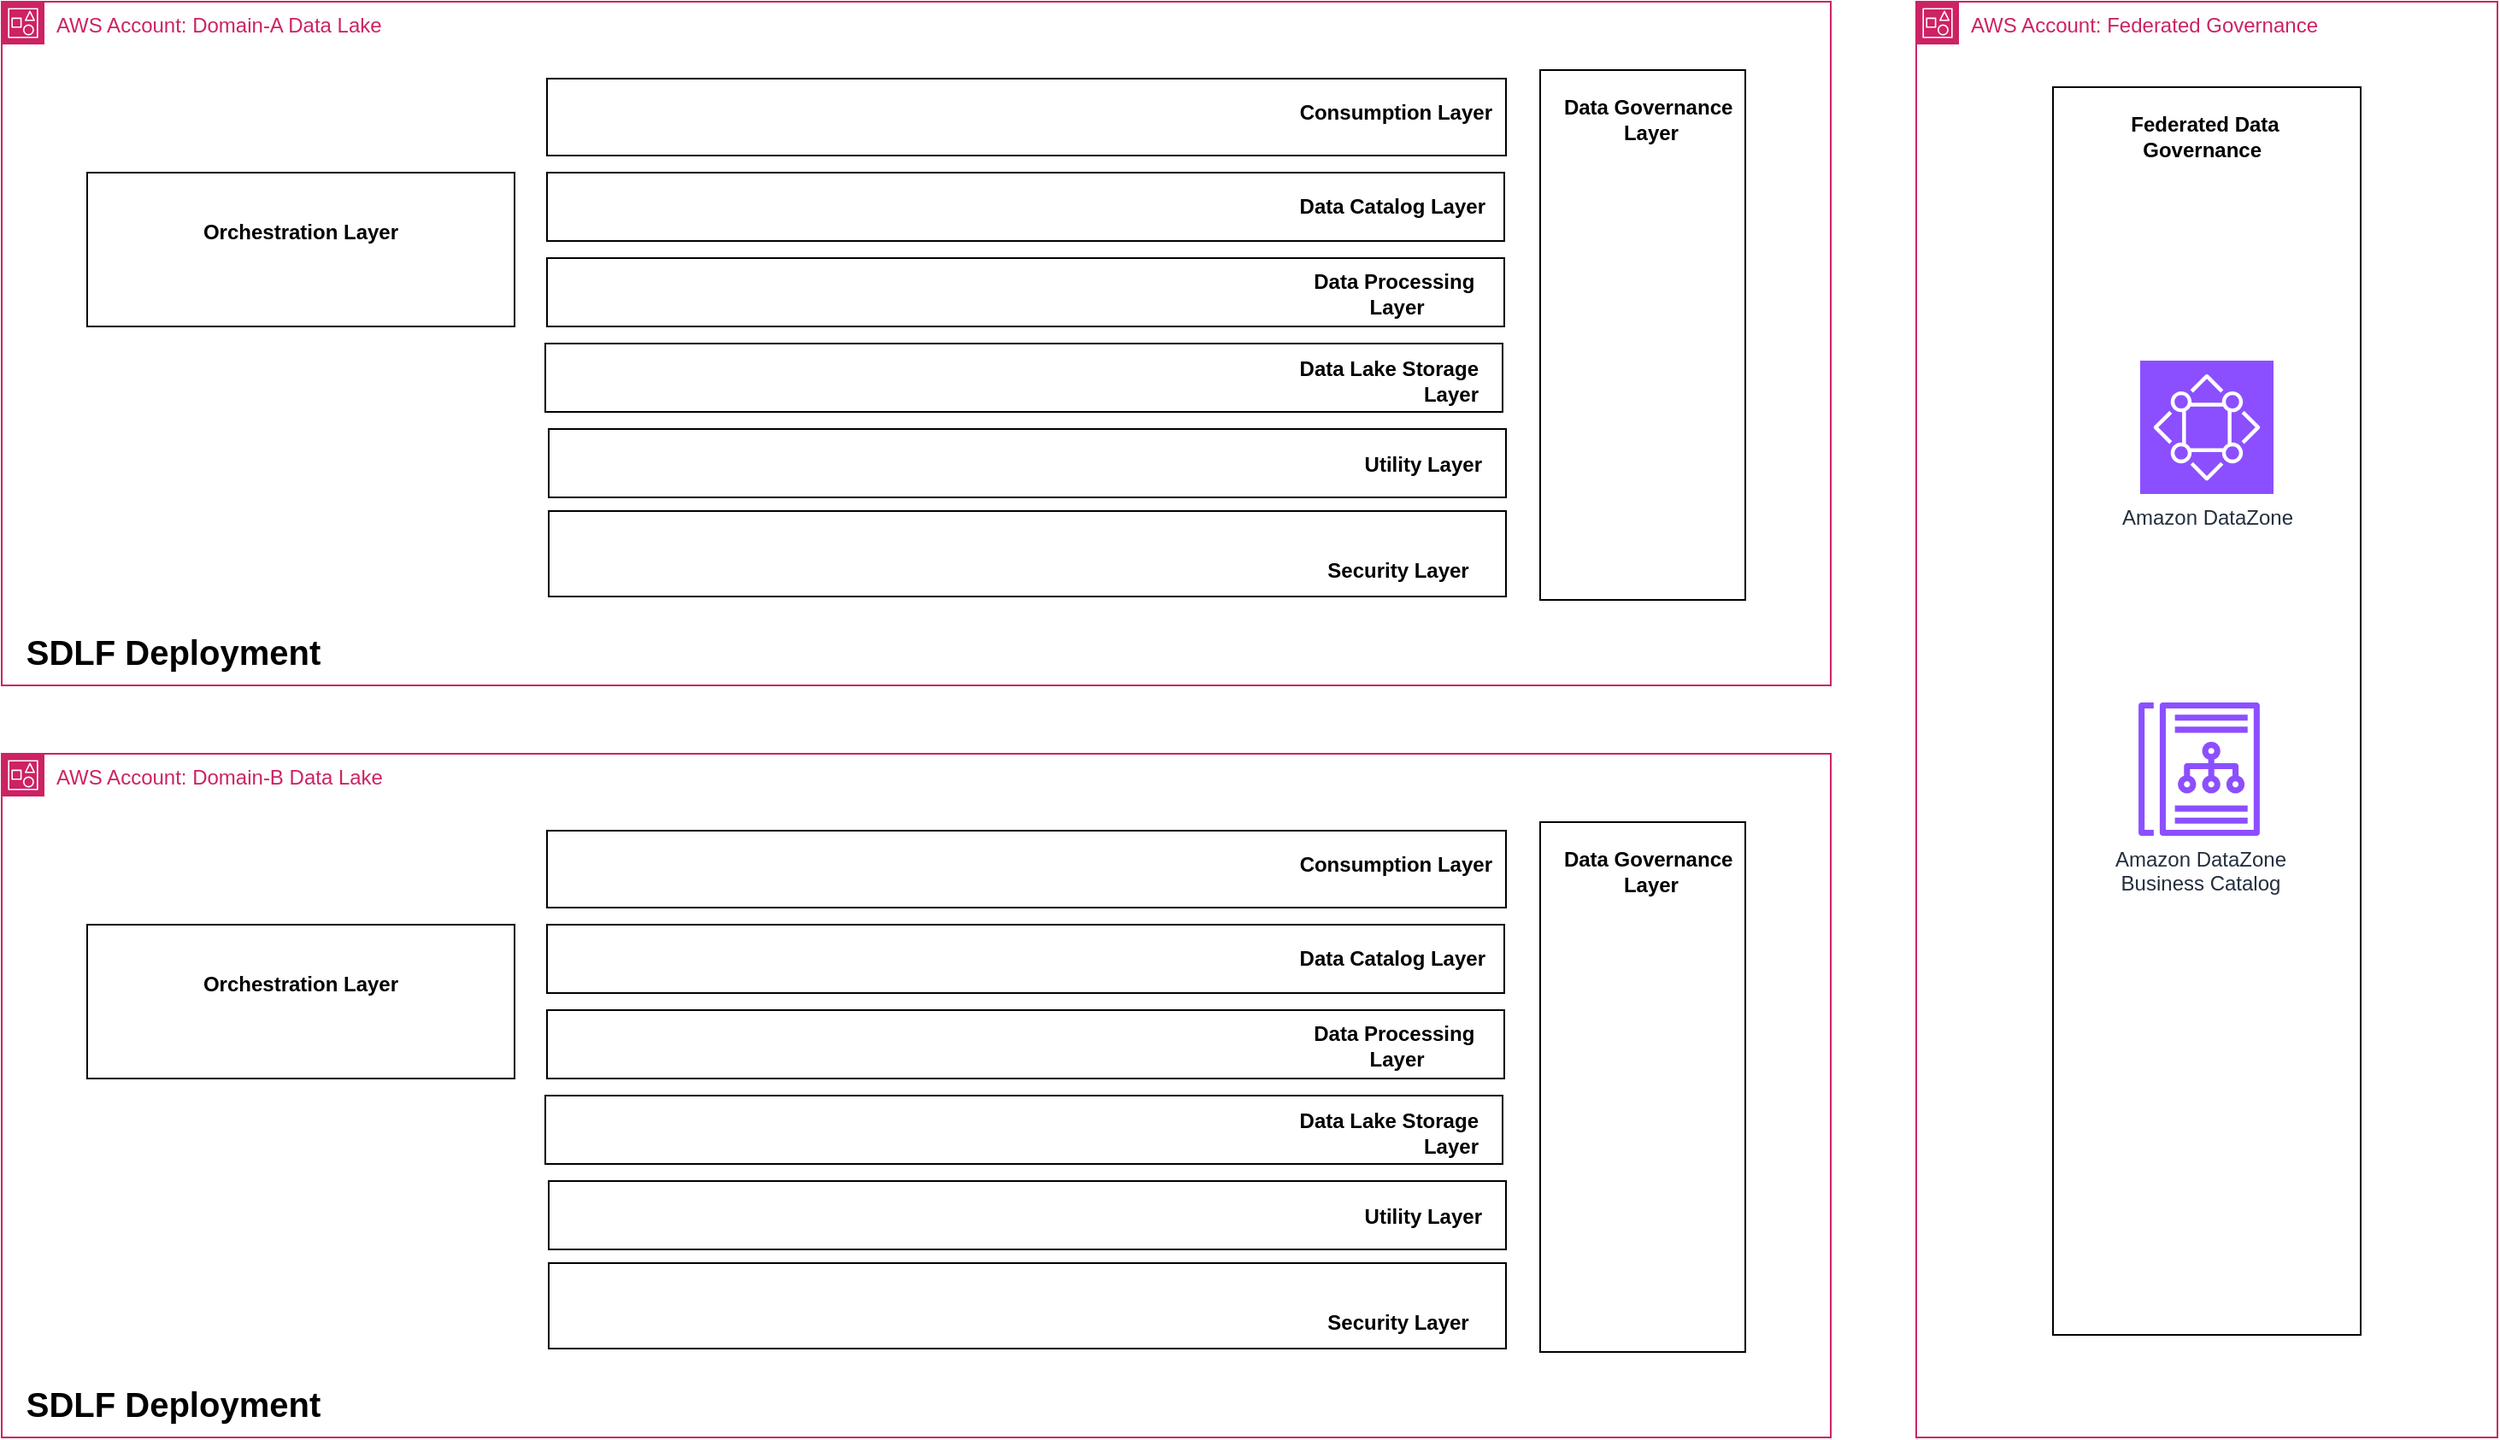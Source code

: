 <mxfile version="21.7.4" type="device" pages="2">
  <diagram id="NYqp1mlNTsguFhueN-kR" name="Architecture">
    <mxGraphModel dx="2259" dy="1987" grid="1" gridSize="10" guides="1" tooltips="1" connect="1" arrows="1" fold="1" page="1" pageScale="1" pageWidth="850" pageHeight="1100" math="0" shadow="0">
      <root>
        <mxCell id="0" />
        <mxCell id="1" parent="0" />
        <mxCell id="DTCSdnXKP_dvlhaO7enx-11" value="" style="rounded=0;whiteSpace=wrap;html=1;" parent="1" vertex="1">
          <mxGeometry x="700" y="-560" width="120" height="310" as="geometry" />
        </mxCell>
        <mxCell id="2o2Vsj7CwYwymRC7PFWn-2" value="&lt;div align=&quot;right&quot;&gt;&lt;b&gt;Data Governance&amp;nbsp;&lt;/b&gt;&lt;/div&gt;&lt;div align=&quot;center&quot;&gt;&lt;b&gt;Layer&lt;/b&gt;&lt;/div&gt;" style="text;html=1;strokeColor=none;fillColor=none;align=right;verticalAlign=middle;whiteSpace=wrap;rounded=0;" parent="1" vertex="1">
          <mxGeometry x="698" y="-541" width="120" height="20" as="geometry" />
        </mxCell>
        <mxCell id="6uM_akt3Tpvj0SvyeWcX-1" value="" style="rounded=0;whiteSpace=wrap;html=1;" parent="1" vertex="1">
          <mxGeometry x="119" y="-555" width="561" height="45" as="geometry" />
        </mxCell>
        <mxCell id="6uM_akt3Tpvj0SvyeWcX-2" value="&lt;b&gt;Consumption Layer&lt;br&gt;&lt;/b&gt;" style="text;html=1;strokeColor=none;fillColor=none;align=right;verticalAlign=middle;whiteSpace=wrap;rounded=0;" parent="1" vertex="1">
          <mxGeometry x="439" y="-545" width="235" height="20" as="geometry" />
        </mxCell>
        <mxCell id="106kdZHe_8hl8JJFx15q-2" value="AWS Account: Domain-A Data Lake" style="points=[[0,0],[0.25,0],[0.5,0],[0.75,0],[1,0],[1,0.25],[1,0.5],[1,0.75],[1,1],[0.75,1],[0.5,1],[0.25,1],[0,1],[0,0.75],[0,0.5],[0,0.25]];outlineConnect=0;gradientColor=none;html=1;whiteSpace=wrap;fontSize=12;fontStyle=0;container=1;pointerEvents=0;collapsible=0;recursiveResize=0;shape=mxgraph.aws4.group;grIcon=mxgraph.aws4.group_account;strokeColor=#CD2264;fillColor=none;verticalAlign=top;align=left;spacingLeft=30;fontColor=#CD2264;dashed=0;" vertex="1" parent="1">
          <mxGeometry x="-200" y="-600" width="1070" height="400" as="geometry" />
        </mxCell>
        <mxCell id="DTCSdnXKP_dvlhaO7enx-2" value="" style="rounded=0;whiteSpace=wrap;html=1;" parent="106kdZHe_8hl8JJFx15q-2" vertex="1">
          <mxGeometry x="319" y="100" width="560" height="40" as="geometry" />
        </mxCell>
        <mxCell id="DTCSdnXKP_dvlhaO7enx-12" value="&lt;div align=&quot;right&quot;&gt;&lt;b&gt;Data Catalog Layer&lt;/b&gt;&lt;/div&gt;" style="text;html=1;strokeColor=none;fillColor=none;align=right;verticalAlign=middle;whiteSpace=wrap;rounded=0;" parent="106kdZHe_8hl8JJFx15q-2" vertex="1">
          <mxGeometry x="728" y="110" width="142" height="20" as="geometry" />
        </mxCell>
        <mxCell id="RtC3QGiskVssD8yk2r8x-5" value="" style="rounded=0;whiteSpace=wrap;html=1;" parent="106kdZHe_8hl8JJFx15q-2" vertex="1">
          <mxGeometry x="319" y="150" width="560" height="40" as="geometry" />
        </mxCell>
        <mxCell id="iV9w8CL2n9Fb7NKI-OpV-1" value="" style="rounded=0;whiteSpace=wrap;html=1;" parent="106kdZHe_8hl8JJFx15q-2" vertex="1">
          <mxGeometry x="318" y="200" width="560" height="40" as="geometry" />
        </mxCell>
        <mxCell id="nQ7t-EPrq67xgIIIJy2z-1" value="" style="rounded=0;whiteSpace=wrap;html=1;" parent="106kdZHe_8hl8JJFx15q-2" vertex="1">
          <mxGeometry x="320" y="250" width="560" height="40" as="geometry" />
        </mxCell>
        <mxCell id="FsiT6NNR3ZakIjd2X3hu-4" value="&lt;div align=&quot;right&quot;&gt;&lt;b&gt;Utility Layer&lt;/b&gt;&lt;/div&gt;" style="text;html=1;strokeColor=none;fillColor=none;align=right;verticalAlign=middle;whiteSpace=wrap;rounded=0;" parent="106kdZHe_8hl8JJFx15q-2" vertex="1">
          <mxGeometry x="768" y="261" width="100" height="20" as="geometry" />
        </mxCell>
        <mxCell id="FsiT6NNR3ZakIjd2X3hu-5" value="&lt;div align=&quot;right&quot;&gt;&lt;b&gt;Data Lake Storage Layer&lt;/b&gt;&lt;/div&gt;" style="text;html=1;strokeColor=none;fillColor=none;align=right;verticalAlign=middle;whiteSpace=wrap;rounded=0;" parent="106kdZHe_8hl8JJFx15q-2" vertex="1">
          <mxGeometry x="724" y="212" width="142" height="20" as="geometry" />
        </mxCell>
        <mxCell id="RtC3QGiskVssD8yk2r8x-2" value="&lt;div align=&quot;right&quot;&gt;&lt;b&gt;Data Processing&amp;nbsp;&lt;/b&gt;&lt;/div&gt;&lt;div align=&quot;center&quot;&gt;&lt;b&gt;Layer&lt;/b&gt;&lt;/div&gt;" style="text;html=1;strokeColor=none;fillColor=none;align=right;verticalAlign=middle;whiteSpace=wrap;rounded=0;" parent="106kdZHe_8hl8JJFx15q-2" vertex="1">
          <mxGeometry x="747" y="161" width="120" height="20" as="geometry" />
        </mxCell>
        <mxCell id="FsiT6NNR3ZakIjd2X3hu-7" value="" style="rounded=0;whiteSpace=wrap;html=1;" parent="106kdZHe_8hl8JJFx15q-2" vertex="1">
          <mxGeometry x="320" y="298" width="560" height="50" as="geometry" />
        </mxCell>
        <mxCell id="FsiT6NNR3ZakIjd2X3hu-8" value="&lt;b&gt;Security Layer&lt;br&gt;&lt;/b&gt;" style="text;html=1;strokeColor=none;fillColor=none;align=center;verticalAlign=middle;whiteSpace=wrap;rounded=0;" parent="106kdZHe_8hl8JJFx15q-2" vertex="1">
          <mxGeometry x="767" y="318" width="100" height="30" as="geometry" />
        </mxCell>
        <mxCell id="RtC3QGiskVssD8yk2r8x-1" value="" style="rounded=0;whiteSpace=wrap;html=1;" parent="106kdZHe_8hl8JJFx15q-2" vertex="1">
          <mxGeometry x="50" y="100" width="250" height="90" as="geometry" />
        </mxCell>
        <mxCell id="RtC3QGiskVssD8yk2r8x-7" value="&lt;b&gt;Orchestration Layer&lt;br&gt;&lt;/b&gt;" style="text;html=1;strokeColor=none;fillColor=none;align=center;verticalAlign=middle;whiteSpace=wrap;rounded=0;" parent="106kdZHe_8hl8JJFx15q-2" vertex="1">
          <mxGeometry x="70" y="120" width="210" height="30" as="geometry" />
        </mxCell>
        <mxCell id="iXhcDOvlP2kmrlU6j1Am-37" value="SDLF Deployment" style="text;html=1;align=center;verticalAlign=middle;resizable=0;points=[];autosize=1;strokeColor=none;fillColor=none;fontStyle=1;fontSize=20;" vertex="1" parent="106kdZHe_8hl8JJFx15q-2">
          <mxGeometry y="360" width="200" height="40" as="geometry" />
        </mxCell>
        <mxCell id="iXhcDOvlP2kmrlU6j1Am-1" value="" style="rounded=0;whiteSpace=wrap;html=1;" vertex="1" parent="1">
          <mxGeometry x="700" y="-120" width="120" height="310" as="geometry" />
        </mxCell>
        <mxCell id="iXhcDOvlP2kmrlU6j1Am-2" value="&lt;div align=&quot;right&quot;&gt;&lt;b&gt;Data Governance&amp;nbsp;&lt;/b&gt;&lt;/div&gt;&lt;div align=&quot;center&quot;&gt;&lt;b&gt;Layer&lt;/b&gt;&lt;/div&gt;" style="text;html=1;strokeColor=none;fillColor=none;align=right;verticalAlign=middle;whiteSpace=wrap;rounded=0;" vertex="1" parent="1">
          <mxGeometry x="698" y="-101" width="120" height="20" as="geometry" />
        </mxCell>
        <mxCell id="iXhcDOvlP2kmrlU6j1Am-3" value="" style="rounded=0;whiteSpace=wrap;html=1;" vertex="1" parent="1">
          <mxGeometry x="119" y="-115" width="561" height="45" as="geometry" />
        </mxCell>
        <mxCell id="iXhcDOvlP2kmrlU6j1Am-4" value="&lt;b&gt;Consumption Layer&lt;br&gt;&lt;/b&gt;" style="text;html=1;strokeColor=none;fillColor=none;align=right;verticalAlign=middle;whiteSpace=wrap;rounded=0;" vertex="1" parent="1">
          <mxGeometry x="439" y="-105" width="235" height="20" as="geometry" />
        </mxCell>
        <mxCell id="iXhcDOvlP2kmrlU6j1Am-5" value="AWS Account: Domain-B Data Lake" style="points=[[0,0],[0.25,0],[0.5,0],[0.75,0],[1,0],[1,0.25],[1,0.5],[1,0.75],[1,1],[0.75,1],[0.5,1],[0.25,1],[0,1],[0,0.75],[0,0.5],[0,0.25]];outlineConnect=0;gradientColor=none;html=1;whiteSpace=wrap;fontSize=12;fontStyle=0;container=1;pointerEvents=0;collapsible=0;recursiveResize=0;shape=mxgraph.aws4.group;grIcon=mxgraph.aws4.group_account;strokeColor=#CD2264;fillColor=none;verticalAlign=top;align=left;spacingLeft=30;fontColor=#CD2264;dashed=0;" vertex="1" parent="1">
          <mxGeometry x="-200" y="-160" width="1070" height="400" as="geometry" />
        </mxCell>
        <mxCell id="iXhcDOvlP2kmrlU6j1Am-6" value="" style="rounded=0;whiteSpace=wrap;html=1;" vertex="1" parent="iXhcDOvlP2kmrlU6j1Am-5">
          <mxGeometry x="319" y="100" width="560" height="40" as="geometry" />
        </mxCell>
        <mxCell id="iXhcDOvlP2kmrlU6j1Am-7" value="&lt;div align=&quot;right&quot;&gt;&lt;b&gt;Data Catalog Layer&lt;/b&gt;&lt;/div&gt;" style="text;html=1;strokeColor=none;fillColor=none;align=right;verticalAlign=middle;whiteSpace=wrap;rounded=0;" vertex="1" parent="iXhcDOvlP2kmrlU6j1Am-5">
          <mxGeometry x="728" y="110" width="142" height="20" as="geometry" />
        </mxCell>
        <mxCell id="iXhcDOvlP2kmrlU6j1Am-8" value="" style="rounded=0;whiteSpace=wrap;html=1;" vertex="1" parent="iXhcDOvlP2kmrlU6j1Am-5">
          <mxGeometry x="319" y="150" width="560" height="40" as="geometry" />
        </mxCell>
        <mxCell id="iXhcDOvlP2kmrlU6j1Am-9" value="" style="rounded=0;whiteSpace=wrap;html=1;" vertex="1" parent="iXhcDOvlP2kmrlU6j1Am-5">
          <mxGeometry x="318" y="200" width="560" height="40" as="geometry" />
        </mxCell>
        <mxCell id="iXhcDOvlP2kmrlU6j1Am-10" value="" style="rounded=0;whiteSpace=wrap;html=1;" vertex="1" parent="iXhcDOvlP2kmrlU6j1Am-5">
          <mxGeometry x="320" y="250" width="560" height="40" as="geometry" />
        </mxCell>
        <mxCell id="iXhcDOvlP2kmrlU6j1Am-11" value="&lt;div align=&quot;right&quot;&gt;&lt;b&gt;Utility Layer&lt;/b&gt;&lt;/div&gt;" style="text;html=1;strokeColor=none;fillColor=none;align=right;verticalAlign=middle;whiteSpace=wrap;rounded=0;" vertex="1" parent="iXhcDOvlP2kmrlU6j1Am-5">
          <mxGeometry x="768" y="261" width="100" height="20" as="geometry" />
        </mxCell>
        <mxCell id="iXhcDOvlP2kmrlU6j1Am-12" value="&lt;div align=&quot;right&quot;&gt;&lt;b&gt;Data Lake Storage Layer&lt;/b&gt;&lt;/div&gt;" style="text;html=1;strokeColor=none;fillColor=none;align=right;verticalAlign=middle;whiteSpace=wrap;rounded=0;" vertex="1" parent="iXhcDOvlP2kmrlU6j1Am-5">
          <mxGeometry x="724" y="212" width="142" height="20" as="geometry" />
        </mxCell>
        <mxCell id="iXhcDOvlP2kmrlU6j1Am-13" value="&lt;div align=&quot;right&quot;&gt;&lt;b&gt;Data Processing&amp;nbsp;&lt;/b&gt;&lt;/div&gt;&lt;div align=&quot;center&quot;&gt;&lt;b&gt;Layer&lt;/b&gt;&lt;/div&gt;" style="text;html=1;strokeColor=none;fillColor=none;align=right;verticalAlign=middle;whiteSpace=wrap;rounded=0;" vertex="1" parent="iXhcDOvlP2kmrlU6j1Am-5">
          <mxGeometry x="747" y="161" width="120" height="20" as="geometry" />
        </mxCell>
        <mxCell id="iXhcDOvlP2kmrlU6j1Am-14" value="" style="rounded=0;whiteSpace=wrap;html=1;" vertex="1" parent="iXhcDOvlP2kmrlU6j1Am-5">
          <mxGeometry x="320" y="298" width="560" height="50" as="geometry" />
        </mxCell>
        <mxCell id="iXhcDOvlP2kmrlU6j1Am-15" value="&lt;b&gt;Security Layer&lt;br&gt;&lt;/b&gt;" style="text;html=1;strokeColor=none;fillColor=none;align=center;verticalAlign=middle;whiteSpace=wrap;rounded=0;" vertex="1" parent="iXhcDOvlP2kmrlU6j1Am-5">
          <mxGeometry x="767" y="318" width="100" height="30" as="geometry" />
        </mxCell>
        <mxCell id="iXhcDOvlP2kmrlU6j1Am-16" value="" style="rounded=0;whiteSpace=wrap;html=1;" vertex="1" parent="iXhcDOvlP2kmrlU6j1Am-5">
          <mxGeometry x="50" y="100" width="250" height="90" as="geometry" />
        </mxCell>
        <mxCell id="iXhcDOvlP2kmrlU6j1Am-17" value="&lt;b&gt;Orchestration Layer&lt;br&gt;&lt;/b&gt;" style="text;html=1;strokeColor=none;fillColor=none;align=center;verticalAlign=middle;whiteSpace=wrap;rounded=0;" vertex="1" parent="iXhcDOvlP2kmrlU6j1Am-5">
          <mxGeometry x="70" y="120" width="210" height="30" as="geometry" />
        </mxCell>
        <mxCell id="iXhcDOvlP2kmrlU6j1Am-38" value="SDLF Deployment" style="text;html=1;align=center;verticalAlign=middle;resizable=0;points=[];autosize=1;strokeColor=none;fillColor=none;fontStyle=1;fontSize=20;" vertex="1" parent="iXhcDOvlP2kmrlU6j1Am-5">
          <mxGeometry y="360" width="200" height="40" as="geometry" />
        </mxCell>
        <mxCell id="iXhcDOvlP2kmrlU6j1Am-18" value="AWS Account: Federated Governance" style="points=[[0,0],[0.25,0],[0.5,0],[0.75,0],[1,0],[1,0.25],[1,0.5],[1,0.75],[1,1],[0.75,1],[0.5,1],[0.25,1],[0,1],[0,0.75],[0,0.5],[0,0.25]];outlineConnect=0;gradientColor=none;html=1;whiteSpace=wrap;fontSize=12;fontStyle=0;container=1;pointerEvents=0;collapsible=0;recursiveResize=0;shape=mxgraph.aws4.group;grIcon=mxgraph.aws4.group_account;strokeColor=#CD2264;fillColor=none;verticalAlign=top;align=left;spacingLeft=30;fontColor=#CD2264;dashed=0;" vertex="1" parent="1">
          <mxGeometry x="920" y="-600" width="340" height="840" as="geometry" />
        </mxCell>
        <mxCell id="iXhcDOvlP2kmrlU6j1Am-32" value="" style="rounded=0;whiteSpace=wrap;html=1;" vertex="1" parent="iXhcDOvlP2kmrlU6j1Am-18">
          <mxGeometry x="80" y="50" width="180" height="730" as="geometry" />
        </mxCell>
        <mxCell id="iXhcDOvlP2kmrlU6j1Am-33" value="&lt;div&gt;&lt;b&gt;Federated Data Governance&amp;nbsp;&lt;/b&gt;&lt;/div&gt;&lt;div&gt;&lt;/div&gt;" style="text;html=1;strokeColor=none;fillColor=none;align=center;verticalAlign=middle;whiteSpace=wrap;rounded=0;" vertex="1" parent="iXhcDOvlP2kmrlU6j1Am-18">
          <mxGeometry x="109" y="69" width="120" height="20" as="geometry" />
        </mxCell>
        <mxCell id="iXhcDOvlP2kmrlU6j1Am-34" value="Amazon DataZone" style="sketch=0;points=[[0,0,0],[0.25,0,0],[0.5,0,0],[0.75,0,0],[1,0,0],[0,1,0],[0.25,1,0],[0.5,1,0],[0.75,1,0],[1,1,0],[0,0.25,0],[0,0.5,0],[0,0.75,0],[1,0.25,0],[1,0.5,0],[1,0.75,0]];outlineConnect=0;fontColor=#232F3E;fillColor=#8C4FFF;strokeColor=#ffffff;dashed=0;verticalLabelPosition=bottom;verticalAlign=top;align=center;html=1;fontSize=12;fontStyle=0;aspect=fixed;shape=mxgraph.aws4.resourceIcon;resIcon=mxgraph.aws4.datazone;" vertex="1" parent="iXhcDOvlP2kmrlU6j1Am-18">
          <mxGeometry x="131" y="210" width="78" height="78" as="geometry" />
        </mxCell>
        <mxCell id="iXhcDOvlP2kmrlU6j1Am-35" value="Amazon DataZone&lt;br&gt;Business Catalog" style="sketch=0;outlineConnect=0;fontColor=#232F3E;gradientColor=none;fillColor=#8C4FFF;strokeColor=none;dashed=0;verticalLabelPosition=bottom;verticalAlign=top;align=center;html=1;fontSize=12;fontStyle=0;aspect=fixed;pointerEvents=1;shape=mxgraph.aws4.datazone_business_data_catalog;" vertex="1" parent="iXhcDOvlP2kmrlU6j1Am-18">
          <mxGeometry x="130" y="410" width="71" height="78" as="geometry" />
        </mxCell>
      </root>
    </mxGraphModel>
  </diagram>
  <diagram name="Copy of Architecture" id="_Om82ElseeU4r6jJUxgQ">
    <mxGraphModel dx="1907" dy="1765" grid="1" gridSize="10" guides="1" tooltips="1" connect="1" arrows="1" fold="1" page="1" pageScale="1" pageWidth="850" pageHeight="1100" math="0" shadow="0">
      <root>
        <mxCell id="bR5a_vynmV3dKwn0sRz3-0" />
        <mxCell id="bR5a_vynmV3dKwn0sRz3-1" parent="bR5a_vynmV3dKwn0sRz3-0" />
        <mxCell id="bR5a_vynmV3dKwn0sRz3-2" value="" style="rounded=0;whiteSpace=wrap;html=1;" vertex="1" parent="bR5a_vynmV3dKwn0sRz3-1">
          <mxGeometry x="120" y="-90" width="560" height="150" as="geometry" />
        </mxCell>
        <mxCell id="bR5a_vynmV3dKwn0sRz3-3" value="" style="rounded=0;whiteSpace=wrap;html=1;" vertex="1" parent="bR5a_vynmV3dKwn0sRz3-1">
          <mxGeometry x="700" y="-560" width="120" height="800" as="geometry" />
        </mxCell>
        <mxCell id="bR5a_vynmV3dKwn0sRz3-4" value="" style="rounded=0;whiteSpace=wrap;html=1;" vertex="1" parent="bR5a_vynmV3dKwn0sRz3-1">
          <mxGeometry x="120" y="70" width="560" height="160" as="geometry" />
        </mxCell>
        <mxCell id="bR5a_vynmV3dKwn0sRz3-5" value="Amazon S3 Bucket&lt;br&gt;Raw" style="sketch=0;points=[[0,0,0],[0.25,0,0],[0.5,0,0],[0.75,0,0],[1,0,0],[0,1,0],[0.25,1,0],[0.5,1,0],[0.75,1,0],[1,1,0],[0,0.25,0],[0,0.5,0],[0,0.75,0],[1,0.25,0],[1,0.5,0],[1,0.75,0]];outlineConnect=0;fontColor=#232F3E;fillColor=#7AA116;strokeColor=#ffffff;dashed=0;verticalLabelPosition=bottom;verticalAlign=top;align=center;html=1;fontSize=12;fontStyle=0;aspect=fixed;shape=mxgraph.aws4.resourceIcon;resIcon=mxgraph.aws4.s3;" vertex="1" parent="bR5a_vynmV3dKwn0sRz3-1">
          <mxGeometry x="160" y="111" width="78" height="78" as="geometry" />
        </mxCell>
        <mxCell id="bR5a_vynmV3dKwn0sRz3-6" value="Amazon S3 Bucket&lt;br&gt;Stage" style="sketch=0;points=[[0,0,0],[0.25,0,0],[0.5,0,0],[0.75,0,0],[1,0,0],[0,1,0],[0.25,1,0],[0.5,1,0],[0.75,1,0],[1,1,0],[0,0.25,0],[0,0.5,0],[0,0.75,0],[1,0.25,0],[1,0.5,0],[1,0.75,0]];outlineConnect=0;fontColor=#232F3E;fillColor=#7AA116;strokeColor=#ffffff;dashed=0;verticalLabelPosition=bottom;verticalAlign=top;align=center;html=1;fontSize=12;fontStyle=0;aspect=fixed;shape=mxgraph.aws4.resourceIcon;resIcon=mxgraph.aws4.s3;" vertex="1" parent="bR5a_vynmV3dKwn0sRz3-1">
          <mxGeometry x="361" y="111" width="78" height="78" as="geometry" />
        </mxCell>
        <mxCell id="bR5a_vynmV3dKwn0sRz3-7" value="Amazon S3 Bucket&lt;br&gt;Analytics" style="sketch=0;points=[[0,0,0],[0.25,0,0],[0.5,0,0],[0.75,0,0],[1,0,0],[0,1,0],[0.25,1,0],[0.5,1,0],[0.75,1,0],[1,1,0],[0,0.25,0],[0,0.5,0],[0,0.75,0],[1,0.25,0],[1,0.5,0],[1,0.75,0]];outlineConnect=0;fontColor=#232F3E;fillColor=#7AA116;strokeColor=#ffffff;dashed=0;verticalLabelPosition=bottom;verticalAlign=top;align=center;html=1;fontSize=12;fontStyle=0;aspect=fixed;shape=mxgraph.aws4.resourceIcon;resIcon=mxgraph.aws4.s3;" vertex="1" parent="bR5a_vynmV3dKwn0sRz3-1">
          <mxGeometry x="560" y="111" width="78" height="78" as="geometry" />
        </mxCell>
        <mxCell id="bR5a_vynmV3dKwn0sRz3-8" value="" style="rounded=0;whiteSpace=wrap;html=1;" vertex="1" parent="bR5a_vynmV3dKwn0sRz3-1">
          <mxGeometry x="120" y="240" width="560" height="160" as="geometry" />
        </mxCell>
        <mxCell id="bR5a_vynmV3dKwn0sRz3-9" value="Amazon S3 Bucket&lt;br&gt;Access Logs" style="sketch=0;points=[[0,0,0],[0.25,0,0],[0.5,0,0],[0.75,0,0],[1,0,0],[0,1,0],[0.25,1,0],[0.5,1,0],[0.75,1,0],[1,1,0],[0,0.25,0],[0,0.5,0],[0,0.75,0],[1,0.25,0],[1,0.5,0],[1,0.75,0]];outlineConnect=0;fontColor=#232F3E;fillColor=#7AA116;strokeColor=#ffffff;dashed=0;verticalLabelPosition=bottom;verticalAlign=top;align=center;html=1;fontSize=12;fontStyle=0;aspect=fixed;shape=mxgraph.aws4.resourceIcon;resIcon=mxgraph.aws4.s3;" vertex="1" parent="bR5a_vynmV3dKwn0sRz3-1">
          <mxGeometry x="160" y="283" width="78" height="78" as="geometry" />
        </mxCell>
        <mxCell id="bR5a_vynmV3dKwn0sRz3-10" value="Amazon S3 Bucket&lt;br&gt;Artifacts" style="sketch=0;points=[[0,0,0],[0.25,0,0],[0.5,0,0],[0.75,0,0],[1,0,0],[0,1,0],[0.25,1,0],[0.5,1,0],[0.75,1,0],[1,1,0],[0,0.25,0],[0,0.5,0],[0,0.75,0],[1,0.25,0],[1,0.5,0],[1,0.75,0]];outlineConnect=0;fontColor=#232F3E;fillColor=#7AA116;strokeColor=#ffffff;dashed=0;verticalLabelPosition=bottom;verticalAlign=top;align=center;html=1;fontSize=12;fontStyle=0;aspect=fixed;shape=mxgraph.aws4.resourceIcon;resIcon=mxgraph.aws4.s3;" vertex="1" parent="bR5a_vynmV3dKwn0sRz3-1">
          <mxGeometry x="361" y="279" width="78" height="78" as="geometry" />
        </mxCell>
        <mxCell id="bR5a_vynmV3dKwn0sRz3-11" value="Amazon S3 Bucket&lt;br&gt;Athena" style="sketch=0;points=[[0,0,0],[0.25,0,0],[0.5,0,0],[0.75,0,0],[1,0,0],[0,1,0],[0.25,1,0],[0.5,1,0],[0.75,1,0],[1,1,0],[0,0.25,0],[0,0.5,0],[0,0.75,0],[1,0.25,0],[1,0.5,0],[1,0.75,0]];outlineConnect=0;fontColor=#232F3E;fillColor=#7AA116;strokeColor=#ffffff;dashed=0;verticalLabelPosition=bottom;verticalAlign=top;align=center;html=1;fontSize=12;fontStyle=0;aspect=fixed;shape=mxgraph.aws4.resourceIcon;resIcon=mxgraph.aws4.s3;" vertex="1" parent="bR5a_vynmV3dKwn0sRz3-1">
          <mxGeometry x="560" y="279" width="78" height="78" as="geometry" />
        </mxCell>
        <mxCell id="bR5a_vynmV3dKwn0sRz3-12" value="&lt;div align=&quot;right&quot;&gt;&lt;b&gt;Utility Layer&lt;/b&gt;&lt;/div&gt;" style="text;html=1;strokeColor=none;fillColor=none;align=right;verticalAlign=middle;whiteSpace=wrap;rounded=0;" vertex="1" parent="bR5a_vynmV3dKwn0sRz3-1">
          <mxGeometry x="568" y="251" width="100" height="20" as="geometry" />
        </mxCell>
        <mxCell id="bR5a_vynmV3dKwn0sRz3-13" value="&lt;div align=&quot;right&quot;&gt;&lt;b&gt;Data Lake Storage Layer&lt;/b&gt;&lt;/div&gt;" style="text;html=1;strokeColor=none;fillColor=none;align=right;verticalAlign=middle;whiteSpace=wrap;rounded=0;" vertex="1" parent="bR5a_vynmV3dKwn0sRz3-1">
          <mxGeometry x="526" y="82" width="142" height="20" as="geometry" />
        </mxCell>
        <mxCell id="bR5a_vynmV3dKwn0sRz3-14" value="" style="rounded=0;whiteSpace=wrap;html=1;" vertex="1" parent="bR5a_vynmV3dKwn0sRz3-1">
          <mxGeometry x="120" y="410" width="560" height="150" as="geometry" />
        </mxCell>
        <mxCell id="bR5a_vynmV3dKwn0sRz3-15" value="&lt;b&gt;Security Layer&lt;br&gt;&lt;/b&gt;" style="text;html=1;strokeColor=none;fillColor=none;align=center;verticalAlign=middle;whiteSpace=wrap;rounded=0;" vertex="1" parent="bR5a_vynmV3dKwn0sRz3-1">
          <mxGeometry x="568" y="418" width="100" height="30" as="geometry" />
        </mxCell>
        <mxCell id="bR5a_vynmV3dKwn0sRz3-16" value="AWS KMS Key" style="sketch=0;points=[[0,0,0],[0.25,0,0],[0.5,0,0],[0.75,0,0],[1,0,0],[0,1,0],[0.25,1,0],[0.5,1,0],[0.75,1,0],[1,1,0],[0,0.25,0],[0,0.5,0],[0,0.75,0],[1,0.25,0],[1,0.5,0],[1,0.75,0]];outlineConnect=0;fontColor=#232F3E;fillColor=#DD344C;strokeColor=#ffffff;dashed=0;verticalLabelPosition=bottom;verticalAlign=top;align=center;html=1;fontSize=12;fontStyle=0;aspect=fixed;shape=mxgraph.aws4.resourceIcon;resIcon=mxgraph.aws4.key_management_service;" vertex="1" parent="bR5a_vynmV3dKwn0sRz3-1">
          <mxGeometry x="170" y="452" width="78" height="78" as="geometry" />
        </mxCell>
        <mxCell id="bR5a_vynmV3dKwn0sRz3-17" value="AWS IAM Role" style="sketch=0;outlineConnect=0;fontColor=#232F3E;gradientColor=none;fillColor=#DD344C;strokeColor=none;dashed=0;verticalLabelPosition=bottom;verticalAlign=top;align=center;html=1;fontSize=12;fontStyle=0;aspect=fixed;pointerEvents=1;shape=mxgraph.aws4.role;" vertex="1" parent="bR5a_vynmV3dKwn0sRz3-1">
          <mxGeometry x="366" y="483" width="78" height="44" as="geometry" />
        </mxCell>
        <mxCell id="bR5a_vynmV3dKwn0sRz3-18" value="AWS IAM Permissions" style="sketch=0;outlineConnect=0;fontColor=#232F3E;gradientColor=none;fillColor=#DD344C;strokeColor=none;dashed=0;verticalLabelPosition=bottom;verticalAlign=top;align=center;html=1;fontSize=12;fontStyle=0;aspect=fixed;pointerEvents=1;shape=mxgraph.aws4.permissions;" vertex="1" parent="bR5a_vynmV3dKwn0sRz3-1">
          <mxGeometry x="573" y="452" width="62" height="78" as="geometry" />
        </mxCell>
        <mxCell id="bR5a_vynmV3dKwn0sRz3-19" value="" style="rounded=0;whiteSpace=wrap;html=1;" vertex="1" parent="bR5a_vynmV3dKwn0sRz3-1">
          <mxGeometry x="120" y="-410" width="560" height="310" as="geometry" />
        </mxCell>
        <mxCell id="bR5a_vynmV3dKwn0sRz3-20" value="AWS &lt;br&gt;Lake Formation" style="sketch=0;points=[[0,0,0],[0.25,0,0],[0.5,0,0],[0.75,0,0],[1,0,0],[0,1,0],[0.25,1,0],[0.5,1,0],[0.75,1,0],[1,1,0],[0,0.25,0],[0,0.5,0],[0,0.75,0],[1,0.25,0],[1,0.5,0],[1,0.75,0]];outlineConnect=0;fontColor=#232F3E;fillColor=#8C4FFF;strokeColor=#ffffff;dashed=0;verticalLabelPosition=bottom;verticalAlign=top;align=center;html=1;fontSize=12;fontStyle=0;aspect=fixed;shape=mxgraph.aws4.resourceIcon;resIcon=mxgraph.aws4.lake_formation;" vertex="1" parent="bR5a_vynmV3dKwn0sRz3-1">
          <mxGeometry x="721" y="-250" width="78" height="78" as="geometry" />
        </mxCell>
        <mxCell id="bR5a_vynmV3dKwn0sRz3-21" value="" style="rounded=0;whiteSpace=wrap;html=1;" vertex="1" parent="bR5a_vynmV3dKwn0sRz3-1">
          <mxGeometry x="390" y="-371" width="130" height="254" as="geometry" />
        </mxCell>
        <mxCell id="bR5a_vynmV3dKwn0sRz3-22" value="AWS Glue &lt;br&gt;Crawler" style="sketch=0;outlineConnect=0;fontColor=#232F3E;gradientColor=none;fillColor=#8C4FFF;strokeColor=none;dashed=0;verticalLabelPosition=bottom;verticalAlign=top;align=center;html=1;fontSize=12;fontStyle=0;aspect=fixed;pointerEvents=1;shape=mxgraph.aws4.glue_crawlers;" vertex="1" parent="bR5a_vynmV3dKwn0sRz3-1">
          <mxGeometry x="418" y="-232" width="78" height="78" as="geometry" />
        </mxCell>
        <mxCell id="bR5a_vynmV3dKwn0sRz3-23" value="AWS Glue &lt;br&gt;Catalog" style="sketch=0;outlineConnect=0;fontColor=#232F3E;gradientColor=none;fillColor=#8C4FFF;strokeColor=none;dashed=0;verticalLabelPosition=bottom;verticalAlign=top;align=center;html=1;fontSize=12;fontStyle=0;aspect=fixed;pointerEvents=1;shape=mxgraph.aws4.glue_data_catalog;" vertex="1" parent="bR5a_vynmV3dKwn0sRz3-1">
          <mxGeometry x="125" y="-400" width="72" height="78" as="geometry" />
        </mxCell>
        <mxCell id="bR5a_vynmV3dKwn0sRz3-24" value="&lt;div align=&quot;right&quot;&gt;&lt;b&gt;Data Catalog Layer&lt;/b&gt;&lt;/div&gt;" style="text;html=1;strokeColor=none;fillColor=none;align=right;verticalAlign=middle;whiteSpace=wrap;rounded=0;" vertex="1" parent="bR5a_vynmV3dKwn0sRz3-1">
          <mxGeometry x="529" y="-400" width="142" height="20" as="geometry" />
        </mxCell>
        <mxCell id="bR5a_vynmV3dKwn0sRz3-25" value="AWS Glue &lt;br&gt;Database - Stage" style="sketch=0;points=[[0,0,0],[0.25,0,0],[0.5,0,0],[0.75,0,0],[1,0,0],[0,1,0],[0.25,1,0],[0.5,1,0],[0.75,1,0],[1,1,0],[0,0.25,0],[0,0.5,0],[0,0.75,0],[1,0.25,0],[1,0.5,0],[1,0.75,0]];outlineConnect=0;fontColor=#232F3E;fillColor=#8C4FFF;strokeColor=#ffffff;dashed=0;verticalLabelPosition=bottom;verticalAlign=top;align=center;html=1;fontSize=12;fontStyle=0;aspect=fixed;shape=mxgraph.aws4.resourceIcon;resIcon=mxgraph.aws4.glue;" vertex="1" parent="bR5a_vynmV3dKwn0sRz3-1">
          <mxGeometry x="417" y="-351" width="78" height="78" as="geometry" />
        </mxCell>
        <mxCell id="bR5a_vynmV3dKwn0sRz3-26" value="&lt;div align=&quot;right&quot;&gt;&lt;b&gt;Data Governance&amp;nbsp;&lt;/b&gt;&lt;/div&gt;&lt;div align=&quot;center&quot;&gt;&lt;b&gt;Layer&lt;/b&gt;&lt;/div&gt;" style="text;html=1;strokeColor=none;fillColor=none;align=right;verticalAlign=middle;whiteSpace=wrap;rounded=0;" vertex="1" parent="bR5a_vynmV3dKwn0sRz3-1">
          <mxGeometry x="698" y="-541" width="120" height="20" as="geometry" />
        </mxCell>
        <mxCell id="bR5a_vynmV3dKwn0sRz3-27" value="" style="rounded=0;whiteSpace=wrap;html=1;" vertex="1" parent="bR5a_vynmV3dKwn0sRz3-1">
          <mxGeometry x="-150" y="-410" width="250" height="480" as="geometry" />
        </mxCell>
        <mxCell id="bR5a_vynmV3dKwn0sRz3-28" value="&lt;div align=&quot;right&quot;&gt;&lt;b&gt;Data Processing&amp;nbsp;&lt;/b&gt;&lt;/div&gt;&lt;div align=&quot;center&quot;&gt;&lt;b&gt;Layer&lt;/b&gt;&lt;/div&gt;" style="text;html=1;strokeColor=none;fillColor=none;align=right;verticalAlign=middle;whiteSpace=wrap;rounded=0;" vertex="1" parent="bR5a_vynmV3dKwn0sRz3-1">
          <mxGeometry x="548" y="-79" width="120" height="20" as="geometry" />
        </mxCell>
        <mxCell id="bR5a_vynmV3dKwn0sRz3-29" value="AWS Lambda&lt;br&gt;Light Transformation" style="sketch=0;points=[[0,0,0],[0.25,0,0],[0.5,0,0],[0.75,0,0],[1,0,0],[0,1,0],[0.25,1,0],[0.5,1,0],[0.75,1,0],[1,1,0],[0,0.25,0],[0,0.5,0],[0,0.75,0],[1,0.25,0],[1,0.5,0],[1,0.75,0]];outlineConnect=0;fontColor=#232F3E;gradientColor=#F78E04;gradientDirection=north;fillColor=#D05C17;strokeColor=#ffffff;dashed=0;verticalLabelPosition=bottom;verticalAlign=top;align=center;html=1;fontSize=12;fontStyle=0;aspect=fixed;shape=mxgraph.aws4.resourceIcon;resIcon=mxgraph.aws4.lambda;" vertex="1" parent="bR5a_vynmV3dKwn0sRz3-1">
          <mxGeometry x="170" y="-64" width="78" height="78" as="geometry" />
        </mxCell>
        <mxCell id="bR5a_vynmV3dKwn0sRz3-30" value="AWS Glue ETL&lt;br&gt;Heavy Transformation" style="sketch=0;points=[[0,0,0],[0.25,0,0],[0.5,0,0],[0.75,0,0],[1,0,0],[0,1,0],[0.25,1,0],[0.5,1,0],[0.75,1,0],[1,1,0],[0,0.25,0],[0,0.5,0],[0,0.75,0],[1,0.25,0],[1,0.5,0],[1,0.75,0]];outlineConnect=0;fontColor=#232F3E;gradientColor=#945DF2;gradientDirection=north;fillColor=#5A30B5;strokeColor=#ffffff;dashed=0;verticalLabelPosition=bottom;verticalAlign=top;align=center;html=1;fontSize=12;fontStyle=0;aspect=fixed;shape=mxgraph.aws4.resourceIcon;resIcon=mxgraph.aws4.glue;" vertex="1" parent="bR5a_vynmV3dKwn0sRz3-1">
          <mxGeometry x="368" y="-70" width="78" height="78" as="geometry" />
        </mxCell>
        <mxCell id="bR5a_vynmV3dKwn0sRz3-31" value="&lt;b&gt;Orchestration Layer&lt;br&gt;&lt;/b&gt;" style="text;html=1;strokeColor=none;fillColor=none;align=center;verticalAlign=middle;whiteSpace=wrap;rounded=0;" vertex="1" parent="bR5a_vynmV3dKwn0sRz3-1">
          <mxGeometry x="-130" y="-390" width="210" height="30" as="geometry" />
        </mxCell>
        <mxCell id="bR5a_vynmV3dKwn0sRz3-32" value="Amazon EventBrigde" style="sketch=0;points=[[0,0,0],[0.25,0,0],[0.5,0,0],[0.75,0,0],[1,0,0],[0,1,0],[0.25,1,0],[0.5,1,0],[0.75,1,0],[1,1,0],[0,0.25,0],[0,0.5,0],[0,0.75,0],[1,0.25,0],[1,0.5,0],[1,0.75,0]];outlineConnect=0;fontColor=#232F3E;gradientColor=#FF4F8B;gradientDirection=north;fillColor=#BC1356;strokeColor=#ffffff;dashed=0;verticalLabelPosition=bottom;verticalAlign=top;align=center;html=1;fontSize=12;fontStyle=0;aspect=fixed;shape=mxgraph.aws4.resourceIcon;resIcon=mxgraph.aws4.eventbridge;" vertex="1" parent="bR5a_vynmV3dKwn0sRz3-1">
          <mxGeometry x="-120" y="-124" width="78" height="78" as="geometry" />
        </mxCell>
        <mxCell id="bR5a_vynmV3dKwn0sRz3-33" value="" style="rounded=0;whiteSpace=wrap;html=1;" vertex="1" parent="bR5a_vynmV3dKwn0sRz3-1">
          <mxGeometry x="119" y="-555" width="561" height="134" as="geometry" />
        </mxCell>
        <mxCell id="bR5a_vynmV3dKwn0sRz3-34" value="&lt;b&gt;Consumption Layer&lt;br&gt;&lt;/b&gt;" style="text;html=1;strokeColor=none;fillColor=none;align=right;verticalAlign=middle;whiteSpace=wrap;rounded=0;" vertex="1" parent="bR5a_vynmV3dKwn0sRz3-1">
          <mxGeometry x="439" y="-545" width="235" height="20" as="geometry" />
        </mxCell>
        <mxCell id="bR5a_vynmV3dKwn0sRz3-35" value="Amazon Athena" style="sketch=0;points=[[0,0,0],[0.25,0,0],[0.5,0,0],[0.75,0,0],[1,0,0],[0,1,0],[0.25,1,0],[0.5,1,0],[0.75,1,0],[1,1,0],[0,0.25,0],[0,0.5,0],[0,0.75,0],[1,0.25,0],[1,0.5,0],[1,0.75,0]];outlineConnect=0;fontColor=#232F3E;fillColor=#8C4FFF;strokeColor=#ffffff;dashed=0;verticalLabelPosition=bottom;verticalAlign=top;align=center;html=1;fontSize=12;fontStyle=0;aspect=fixed;shape=mxgraph.aws4.resourceIcon;resIcon=mxgraph.aws4.athena;" vertex="1" parent="bR5a_vynmV3dKwn0sRz3-1">
          <mxGeometry x="361" y="-525" width="78" height="78" as="geometry" />
        </mxCell>
        <mxCell id="bR5a_vynmV3dKwn0sRz3-36" value="Amazon SQS" style="sketch=0;points=[[0,0,0],[0.25,0,0],[0.5,0,0],[0.75,0,0],[1,0,0],[0,1,0],[0.25,1,0],[0.5,1,0],[0.75,1,0],[1,1,0],[0,0.25,0],[0,0.5,0],[0,0.75,0],[1,0.25,0],[1,0.5,0],[1,0.75,0]];outlineConnect=0;fontColor=#232F3E;fillColor=#E7157B;strokeColor=#ffffff;dashed=0;verticalLabelPosition=bottom;verticalAlign=top;align=center;html=1;fontSize=12;fontStyle=0;aspect=fixed;shape=mxgraph.aws4.resourceIcon;resIcon=mxgraph.aws4.sqs;" vertex="1" parent="bR5a_vynmV3dKwn0sRz3-1">
          <mxGeometry x="-5" y="-124" width="78" height="78" as="geometry" />
        </mxCell>
        <mxCell id="bR5a_vynmV3dKwn0sRz3-37" value="Amazon DynamoDB" style="sketch=0;points=[[0,0,0],[0.25,0,0],[0.5,0,0],[0.75,0,0],[1,0,0],[0,1,0],[0.25,1,0],[0.5,1,0],[0.75,1,0],[1,1,0],[0,0.25,0],[0,0.5,0],[0,0.75,0],[1,0.25,0],[1,0.5,0],[1,0.75,0]];outlineConnect=0;fontColor=#232F3E;fillColor=#C925D1;strokeColor=#ffffff;dashed=0;verticalLabelPosition=bottom;verticalAlign=top;align=center;html=1;fontSize=12;fontStyle=0;aspect=fixed;shape=mxgraph.aws4.resourceIcon;resIcon=mxgraph.aws4.dynamodb;" vertex="1" parent="bR5a_vynmV3dKwn0sRz3-1">
          <mxGeometry x="-4" y="-272" width="78" height="78" as="geometry" />
        </mxCell>
        <mxCell id="bR5a_vynmV3dKwn0sRz3-38" value="AWS Step Functions" style="sketch=0;points=[[0,0,0],[0.25,0,0],[0.5,0,0],[0.75,0,0],[1,0,0],[0,1,0],[0.25,1,0],[0.5,1,0],[0.75,1,0],[1,1,0],[0,0.25,0],[0,0.5,0],[0,0.75,0],[1,0.25,0],[1,0.5,0],[1,0.75,0]];outlineConnect=0;fontColor=#232F3E;fillColor=#E7157B;strokeColor=#ffffff;dashed=0;verticalLabelPosition=bottom;verticalAlign=top;align=center;html=1;fontSize=12;fontStyle=0;aspect=fixed;shape=mxgraph.aws4.resourceIcon;resIcon=mxgraph.aws4.step_functions;" vertex="1" parent="bR5a_vynmV3dKwn0sRz3-1">
          <mxGeometry x="-120" y="-272" width="78" height="78" as="geometry" />
        </mxCell>
        <mxCell id="bR5a_vynmV3dKwn0sRz3-39" value="" style="rounded=0;whiteSpace=wrap;html=1;" vertex="1" parent="bR5a_vynmV3dKwn0sRz3-1">
          <mxGeometry x="540" y="-371" width="120" height="254" as="geometry" />
        </mxCell>
        <mxCell id="bR5a_vynmV3dKwn0sRz3-40" value="AWS Glue &lt;br&gt;Crawler" style="sketch=0;outlineConnect=0;fontColor=#232F3E;gradientColor=none;fillColor=#8C4FFF;strokeColor=none;dashed=0;verticalLabelPosition=bottom;verticalAlign=top;align=center;html=1;fontSize=12;fontStyle=0;aspect=fixed;pointerEvents=1;shape=mxgraph.aws4.glue_crawlers;" vertex="1" parent="bR5a_vynmV3dKwn0sRz3-1">
          <mxGeometry x="563" y="-232" width="78" height="78" as="geometry" />
        </mxCell>
        <mxCell id="bR5a_vynmV3dKwn0sRz3-41" value="AWS Glue &lt;br&gt;Database - Analytics" style="sketch=0;points=[[0,0,0],[0.25,0,0],[0.5,0,0],[0.75,0,0],[1,0,0],[0,1,0],[0.25,1,0],[0.5,1,0],[0.75,1,0],[1,1,0],[0,0.25,0],[0,0.5,0],[0,0.75,0],[1,0.25,0],[1,0.5,0],[1,0.75,0]];outlineConnect=0;fontColor=#232F3E;fillColor=#8C4FFF;strokeColor=#ffffff;dashed=0;verticalLabelPosition=bottom;verticalAlign=top;align=center;html=1;fontSize=12;fontStyle=0;aspect=fixed;shape=mxgraph.aws4.resourceIcon;resIcon=mxgraph.aws4.glue;" vertex="1" parent="bR5a_vynmV3dKwn0sRz3-1">
          <mxGeometry x="562" y="-351" width="78" height="78" as="geometry" />
        </mxCell>
        <mxCell id="bR5a_vynmV3dKwn0sRz3-42" value="" style="rounded=0;whiteSpace=wrap;html=1;" vertex="1" parent="bR5a_vynmV3dKwn0sRz3-1">
          <mxGeometry x="250" y="-371" width="120" height="254" as="geometry" />
        </mxCell>
        <mxCell id="bR5a_vynmV3dKwn0sRz3-43" value="AWS Glue &lt;br&gt;Crawler" style="sketch=0;outlineConnect=0;fontColor=#232F3E;gradientColor=none;fillColor=#8C4FFF;strokeColor=none;dashed=0;verticalLabelPosition=bottom;verticalAlign=top;align=center;html=1;fontSize=12;fontStyle=0;aspect=fixed;pointerEvents=1;shape=mxgraph.aws4.glue_crawlers;" vertex="1" parent="bR5a_vynmV3dKwn0sRz3-1">
          <mxGeometry x="274" y="-232" width="78" height="78" as="geometry" />
        </mxCell>
        <mxCell id="bR5a_vynmV3dKwn0sRz3-44" value="AWS Glue &lt;br&gt;Database - Raw" style="sketch=0;points=[[0,0,0],[0.25,0,0],[0.5,0,0],[0.75,0,0],[1,0,0],[0,1,0],[0.25,1,0],[0.5,1,0],[0.75,1,0],[1,1,0],[0,0.25,0],[0,0.5,0],[0,0.75,0],[1,0.25,0],[1,0.5,0],[1,0.75,0]];outlineConnect=0;fontColor=#232F3E;fillColor=#8C4FFF;strokeColor=#ffffff;dashed=0;verticalLabelPosition=bottom;verticalAlign=top;align=center;html=1;fontSize=12;fontStyle=0;aspect=fixed;shape=mxgraph.aws4.resourceIcon;resIcon=mxgraph.aws4.glue;" vertex="1" parent="bR5a_vynmV3dKwn0sRz3-1">
          <mxGeometry x="273" y="-351" width="78" height="78" as="geometry" />
        </mxCell>
        <mxCell id="bR5a_vynmV3dKwn0sRz3-45" value="AWS Account: Domain Data Lake" style="points=[[0,0],[0.25,0],[0.5,0],[0.75,0],[1,0],[1,0.25],[1,0.5],[1,0.75],[1,1],[0.75,1],[0.5,1],[0.25,1],[0,1],[0,0.75],[0,0.5],[0,0.25]];outlineConnect=0;gradientColor=none;html=1;whiteSpace=wrap;fontSize=12;fontStyle=0;container=1;pointerEvents=0;collapsible=0;recursiveResize=0;shape=mxgraph.aws4.group;grIcon=mxgraph.aws4.group_account;strokeColor=#CD2264;fillColor=none;verticalAlign=top;align=left;spacingLeft=30;fontColor=#CD2264;dashed=0;" vertex="1" parent="bR5a_vynmV3dKwn0sRz3-1">
          <mxGeometry x="-200" y="-600" width="1070" height="1210" as="geometry" />
        </mxCell>
      </root>
    </mxGraphModel>
  </diagram>
</mxfile>

